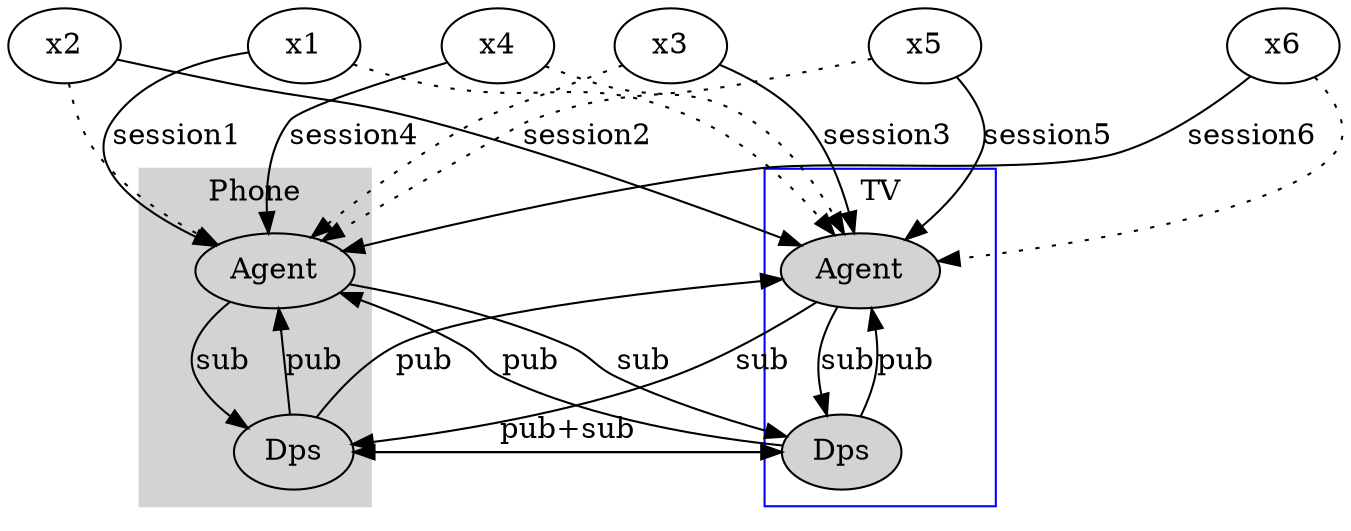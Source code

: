 digraph G {

  subgraph cluster0 {
    node [style=filled,clolor=white];
    color = lightgrey;
    style=filled;
    label = "Phone";

    a1[label="Agent"]
    a2[label="Dps"]

    a1->a2[label="sub"];
    a2->a1[label="pub"];
  }

  subgraph cluster1 {
    node [style=filled];
    color=blue;
    label = "TV";

    b1[label="Agent"]
    b2[label="Dps"]

    b1->b2[label="sub"];
    b2->b1[label="pub"];
  }

  x1->a1[label="session1"];
  x2->b1[label="session2"];
  x3->b1[label="session3"];

  x4->a1[label="session4"];
  x5->b1[label="session5"];
  x6->a1[label="session6"];

  x1->b1[style=dotted];
  x2->a1[style=dotted];
  x3->a1[style=dotted];

  x4->b1[style=dotted];
  x5->a1[style=dotted];
  x6->b1[style=dotted];

  a1->b2[label="sub"];
  b2->a1[label="pub"];

  b1->a2[label="sub"];
  a2->b1[label="pub"];

  a2->b2[label="pub+sub"];
  b2->a2;
}